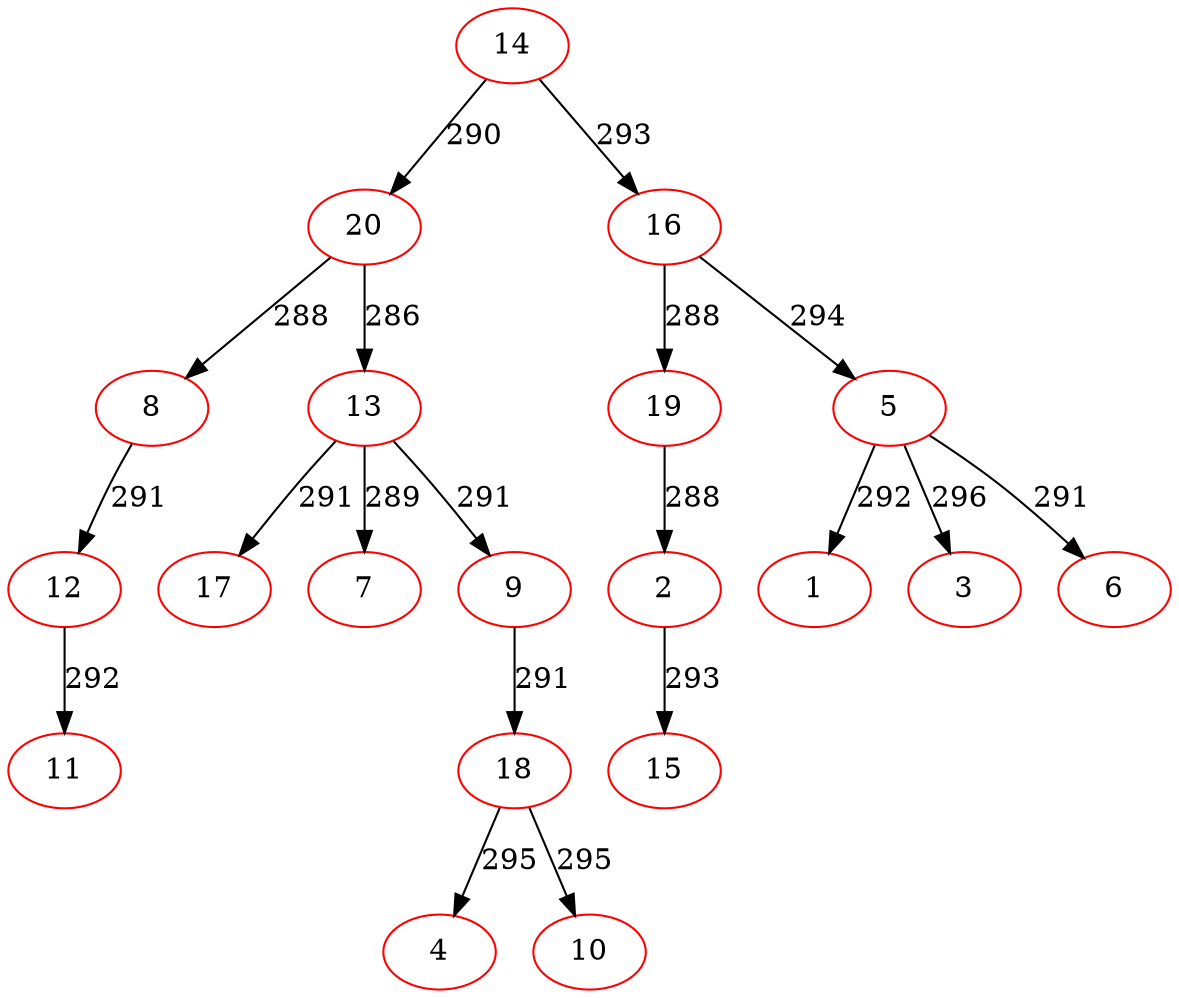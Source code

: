 digraph {
14[color=red]
20[color=red]
8[color=red]
12[color=red]
11[color=red]
12->11[label=292]
8->12[label=291]
20->8[label=288]
13[color=red]
17[color=red]
13->17[label=291]
7[color=red]
13->7[label=289]
9[color=red]
18[color=red]
4[color=red]
18->4[label=295]
10[color=red]
18->10[label=295]
9->18[label=291]
13->9[label=291]
20->13[label=286]
14->20[label=290]
16[color=red]
19[color=red]
2[color=red]
15[color=red]
2->15[label=293]
19->2[label=288]
16->19[label=288]
5[color=red]
1[color=red]
5->1[label=292]
3[color=red]
5->3[label=296]
6[color=red]
5->6[label=291]
16->5[label=294]
14->16[label=293]
}